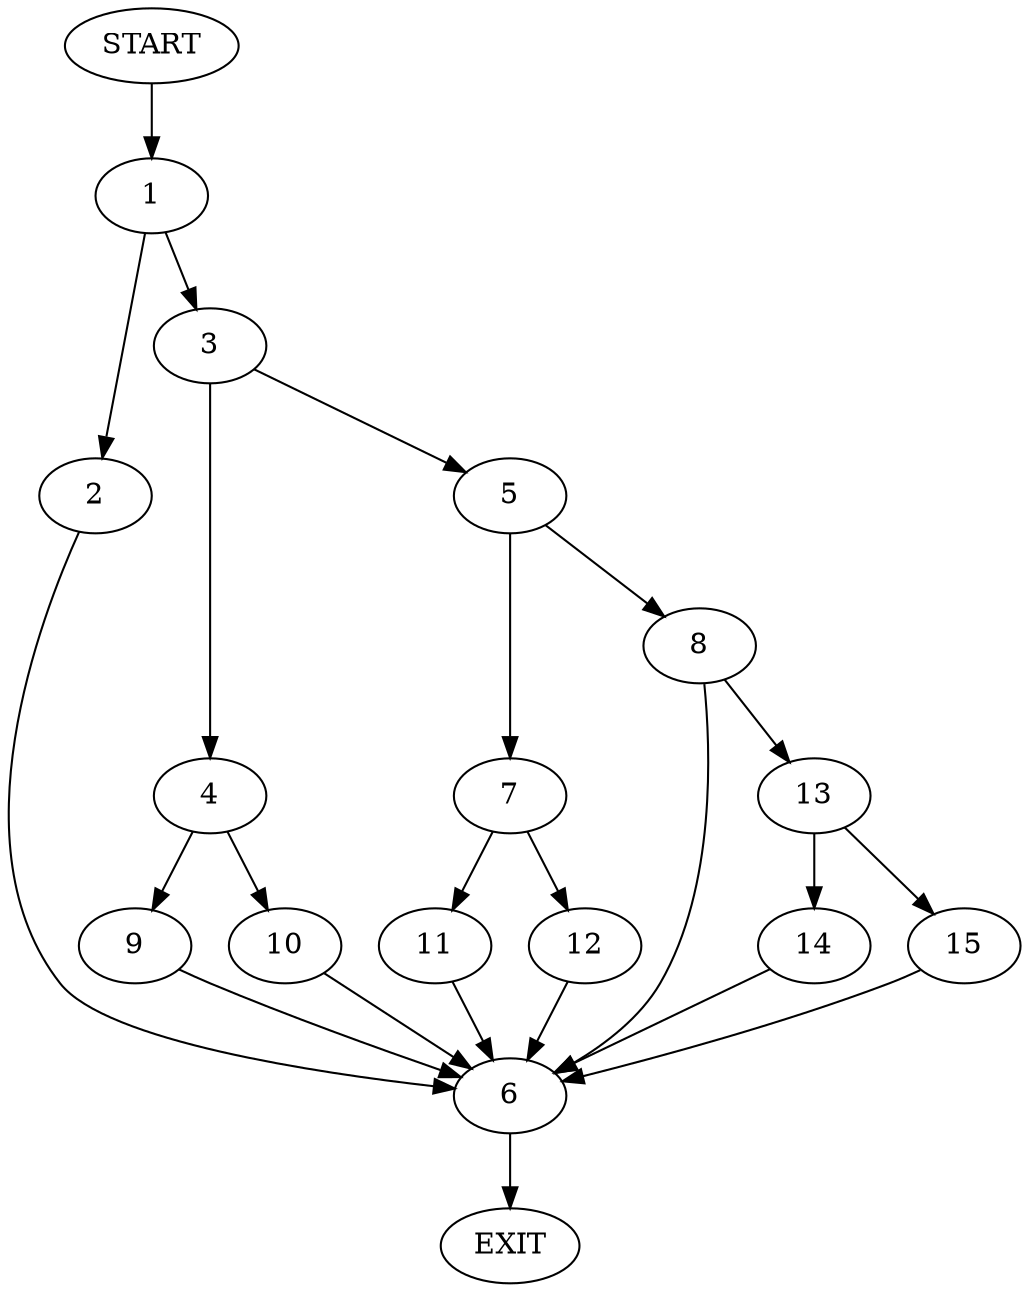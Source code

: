 digraph {
0 [label="START"]
16 [label="EXIT"]
0 -> 1
1 -> 2
1 -> 3
3 -> 4
3 -> 5
2 -> 6
6 -> 16
5 -> 7
5 -> 8
4 -> 9
4 -> 10
9 -> 6
10 -> 6
7 -> 11
7 -> 12
8 -> 13
8 -> 6
11 -> 6
12 -> 6
13 -> 14
13 -> 15
14 -> 6
15 -> 6
}
